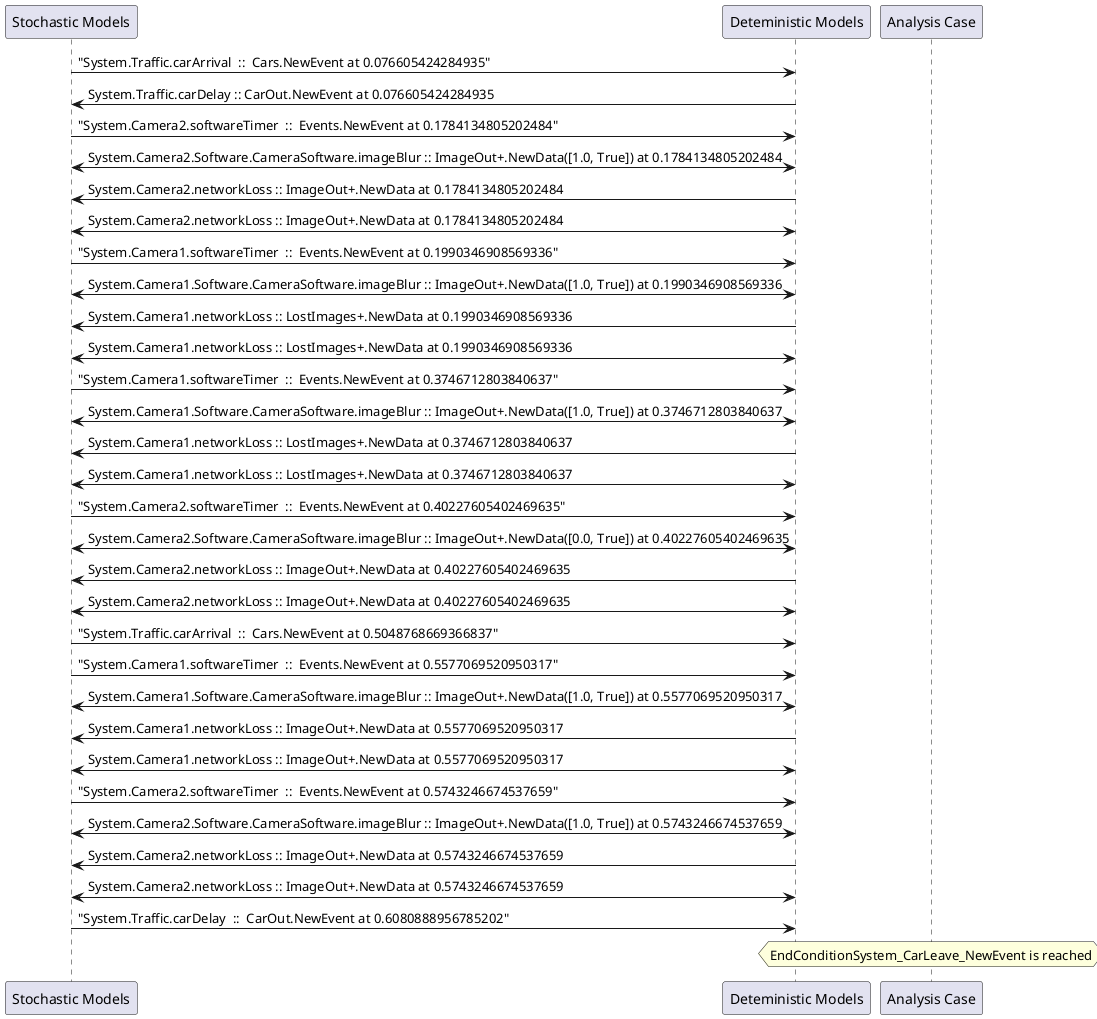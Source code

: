 
	@startuml
	participant "Stochastic Models" as stochmodel
	participant "Deteministic Models" as detmodel
	participant "Analysis Case" as analysis
	{34827_stop} stochmodel -> detmodel : "System.Traffic.carArrival  ::  Cars.NewEvent at 0.076605424284935"
{34832_start} detmodel -> stochmodel : System.Traffic.carDelay :: CarOut.NewEvent at 0.076605424284935
{34811_stop} stochmodel -> detmodel : "System.Camera2.softwareTimer  ::  Events.NewEvent at 0.1784134805202484"
detmodel <-> stochmodel : System.Camera2.Software.CameraSoftware.imageBlur :: ImageOut+.NewData([1.0, True]) at 0.1784134805202484
detmodel -> stochmodel : System.Camera2.networkLoss :: ImageOut+.NewData at 0.1784134805202484
detmodel <-> stochmodel : System.Camera2.networkLoss :: ImageOut+.NewData at 0.1784134805202484
{34795_stop} stochmodel -> detmodel : "System.Camera1.softwareTimer  ::  Events.NewEvent at 0.1990346908569336"
detmodel <-> stochmodel : System.Camera1.Software.CameraSoftware.imageBlur :: ImageOut+.NewData([1.0, True]) at 0.1990346908569336
detmodel -> stochmodel : System.Camera1.networkLoss :: LostImages+.NewData at 0.1990346908569336
detmodel <-> stochmodel : System.Camera1.networkLoss :: LostImages+.NewData at 0.1990346908569336
{34796_stop} stochmodel -> detmodel : "System.Camera1.softwareTimer  ::  Events.NewEvent at 0.3746712803840637"
detmodel <-> stochmodel : System.Camera1.Software.CameraSoftware.imageBlur :: ImageOut+.NewData([1.0, True]) at 0.3746712803840637
detmodel -> stochmodel : System.Camera1.networkLoss :: LostImages+.NewData at 0.3746712803840637
detmodel <-> stochmodel : System.Camera1.networkLoss :: LostImages+.NewData at 0.3746712803840637
{34812_stop} stochmodel -> detmodel : "System.Camera2.softwareTimer  ::  Events.NewEvent at 0.40227605402469635"
detmodel <-> stochmodel : System.Camera2.Software.CameraSoftware.imageBlur :: ImageOut+.NewData([0.0, True]) at 0.40227605402469635
detmodel -> stochmodel : System.Camera2.networkLoss :: ImageOut+.NewData at 0.40227605402469635
detmodel <-> stochmodel : System.Camera2.networkLoss :: ImageOut+.NewData at 0.40227605402469635
{34828_stop} stochmodel -> detmodel : "System.Traffic.carArrival  ::  Cars.NewEvent at 0.5048768669366837"
{34797_stop} stochmodel -> detmodel : "System.Camera1.softwareTimer  ::  Events.NewEvent at 0.5577069520950317"
detmodel <-> stochmodel : System.Camera1.Software.CameraSoftware.imageBlur :: ImageOut+.NewData([1.0, True]) at 0.5577069520950317
detmodel -> stochmodel : System.Camera1.networkLoss :: ImageOut+.NewData at 0.5577069520950317
detmodel <-> stochmodel : System.Camera1.networkLoss :: ImageOut+.NewData at 0.5577069520950317
{34813_stop} stochmodel -> detmodel : "System.Camera2.softwareTimer  ::  Events.NewEvent at 0.5743246674537659"
detmodel <-> stochmodel : System.Camera2.Software.CameraSoftware.imageBlur :: ImageOut+.NewData([1.0, True]) at 0.5743246674537659
detmodel -> stochmodel : System.Camera2.networkLoss :: ImageOut+.NewData at 0.5743246674537659
detmodel <-> stochmodel : System.Camera2.networkLoss :: ImageOut+.NewData at 0.5743246674537659
{34832_stop} stochmodel -> detmodel : "System.Traffic.carDelay  ::  CarOut.NewEvent at 0.6080888956785202"
{34832_start} <-> {34832_stop} : delay
hnote over analysis 
EndConditionSystem_CarLeave_NewEvent is reached
endnote
@enduml